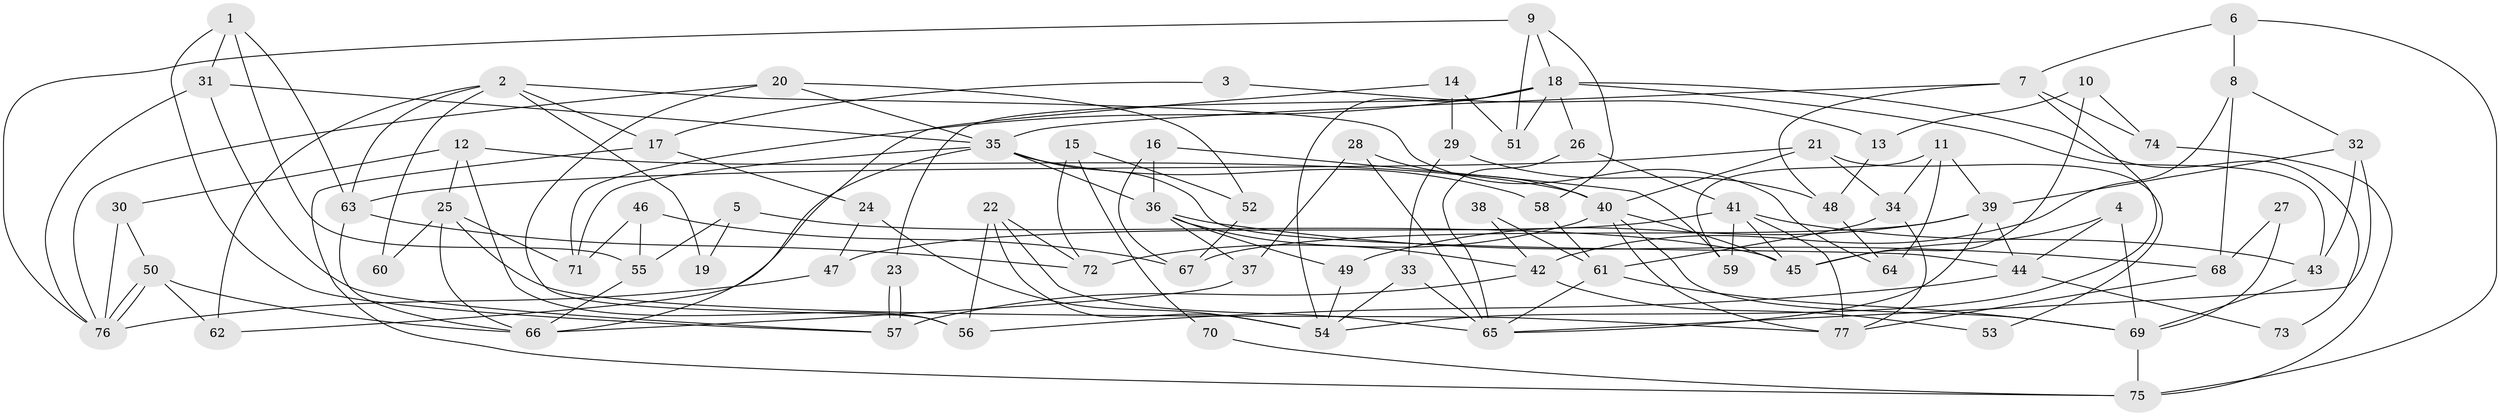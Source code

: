 // coarse degree distribution, {4: 0.15789473684210525, 3: 0.18421052631578946, 5: 0.23684210526315788, 6: 0.07894736842105263, 2: 0.15789473684210525, 7: 0.07894736842105263, 10: 0.07894736842105263, 11: 0.02631578947368421}
// Generated by graph-tools (version 1.1) at 2025/52/03/04/25 21:52:13]
// undirected, 77 vertices, 154 edges
graph export_dot {
graph [start="1"]
  node [color=gray90,style=filled];
  1;
  2;
  3;
  4;
  5;
  6;
  7;
  8;
  9;
  10;
  11;
  12;
  13;
  14;
  15;
  16;
  17;
  18;
  19;
  20;
  21;
  22;
  23;
  24;
  25;
  26;
  27;
  28;
  29;
  30;
  31;
  32;
  33;
  34;
  35;
  36;
  37;
  38;
  39;
  40;
  41;
  42;
  43;
  44;
  45;
  46;
  47;
  48;
  49;
  50;
  51;
  52;
  53;
  54;
  55;
  56;
  57;
  58;
  59;
  60;
  61;
  62;
  63;
  64;
  65;
  66;
  67;
  68;
  69;
  70;
  71;
  72;
  73;
  74;
  75;
  76;
  77;
  1 -- 57;
  1 -- 31;
  1 -- 55;
  1 -- 63;
  2 -- 63;
  2 -- 62;
  2 -- 17;
  2 -- 19;
  2 -- 60;
  2 -- 64;
  3 -- 13;
  3 -- 17;
  4 -- 69;
  4 -- 44;
  4 -- 45;
  5 -- 55;
  5 -- 45;
  5 -- 19;
  6 -- 7;
  6 -- 8;
  6 -- 75;
  7 -- 35;
  7 -- 54;
  7 -- 48;
  7 -- 74;
  8 -- 68;
  8 -- 42;
  8 -- 32;
  9 -- 18;
  9 -- 58;
  9 -- 51;
  9 -- 76;
  10 -- 45;
  10 -- 74;
  10 -- 13;
  11 -- 64;
  11 -- 59;
  11 -- 34;
  11 -- 39;
  12 -- 25;
  12 -- 40;
  12 -- 30;
  12 -- 56;
  13 -- 48;
  14 -- 66;
  14 -- 51;
  14 -- 29;
  15 -- 72;
  15 -- 52;
  15 -- 70;
  16 -- 67;
  16 -- 36;
  16 -- 59;
  17 -- 75;
  17 -- 24;
  18 -- 43;
  18 -- 54;
  18 -- 23;
  18 -- 26;
  18 -- 51;
  18 -- 71;
  18 -- 73;
  20 -- 76;
  20 -- 56;
  20 -- 35;
  20 -- 52;
  21 -- 63;
  21 -- 40;
  21 -- 34;
  21 -- 53;
  22 -- 56;
  22 -- 65;
  22 -- 54;
  22 -- 72;
  23 -- 57;
  23 -- 57;
  24 -- 47;
  24 -- 54;
  25 -- 77;
  25 -- 71;
  25 -- 60;
  25 -- 66;
  26 -- 65;
  26 -- 41;
  27 -- 68;
  27 -- 69;
  28 -- 65;
  28 -- 40;
  28 -- 37;
  29 -- 33;
  29 -- 48;
  30 -- 76;
  30 -- 50;
  31 -- 35;
  31 -- 76;
  31 -- 57;
  32 -- 65;
  32 -- 39;
  32 -- 43;
  33 -- 65;
  33 -- 54;
  34 -- 61;
  34 -- 77;
  35 -- 36;
  35 -- 44;
  35 -- 58;
  35 -- 62;
  35 -- 71;
  36 -- 37;
  36 -- 49;
  36 -- 42;
  36 -- 68;
  37 -- 66;
  38 -- 61;
  38 -- 42;
  39 -- 44;
  39 -- 49;
  39 -- 65;
  39 -- 67;
  40 -- 77;
  40 -- 72;
  40 -- 45;
  40 -- 69;
  41 -- 45;
  41 -- 43;
  41 -- 47;
  41 -- 59;
  41 -- 77;
  42 -- 57;
  42 -- 53;
  43 -- 69;
  44 -- 56;
  44 -- 73;
  46 -- 55;
  46 -- 71;
  46 -- 67;
  47 -- 76;
  48 -- 64;
  49 -- 54;
  50 -- 76;
  50 -- 76;
  50 -- 62;
  50 -- 66;
  52 -- 67;
  55 -- 66;
  58 -- 61;
  61 -- 69;
  61 -- 65;
  63 -- 66;
  63 -- 72;
  68 -- 77;
  69 -- 75;
  70 -- 75;
  74 -- 75;
}
